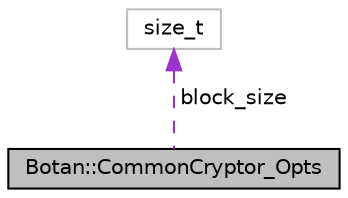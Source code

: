digraph "Botan::CommonCryptor_Opts"
{
  edge [fontname="Helvetica",fontsize="10",labelfontname="Helvetica",labelfontsize="10"];
  node [fontname="Helvetica",fontsize="10",shape=record];
  Node1 [label="Botan::CommonCryptor_Opts",height=0.2,width=0.4,color="black", fillcolor="grey75", style="filled", fontcolor="black"];
  Node2 -> Node1 [dir="back",color="darkorchid3",fontsize="10",style="dashed",label=" block_size" ];
  Node2 [label="size_t",height=0.2,width=0.4,color="grey75", fillcolor="white", style="filled"];
}
